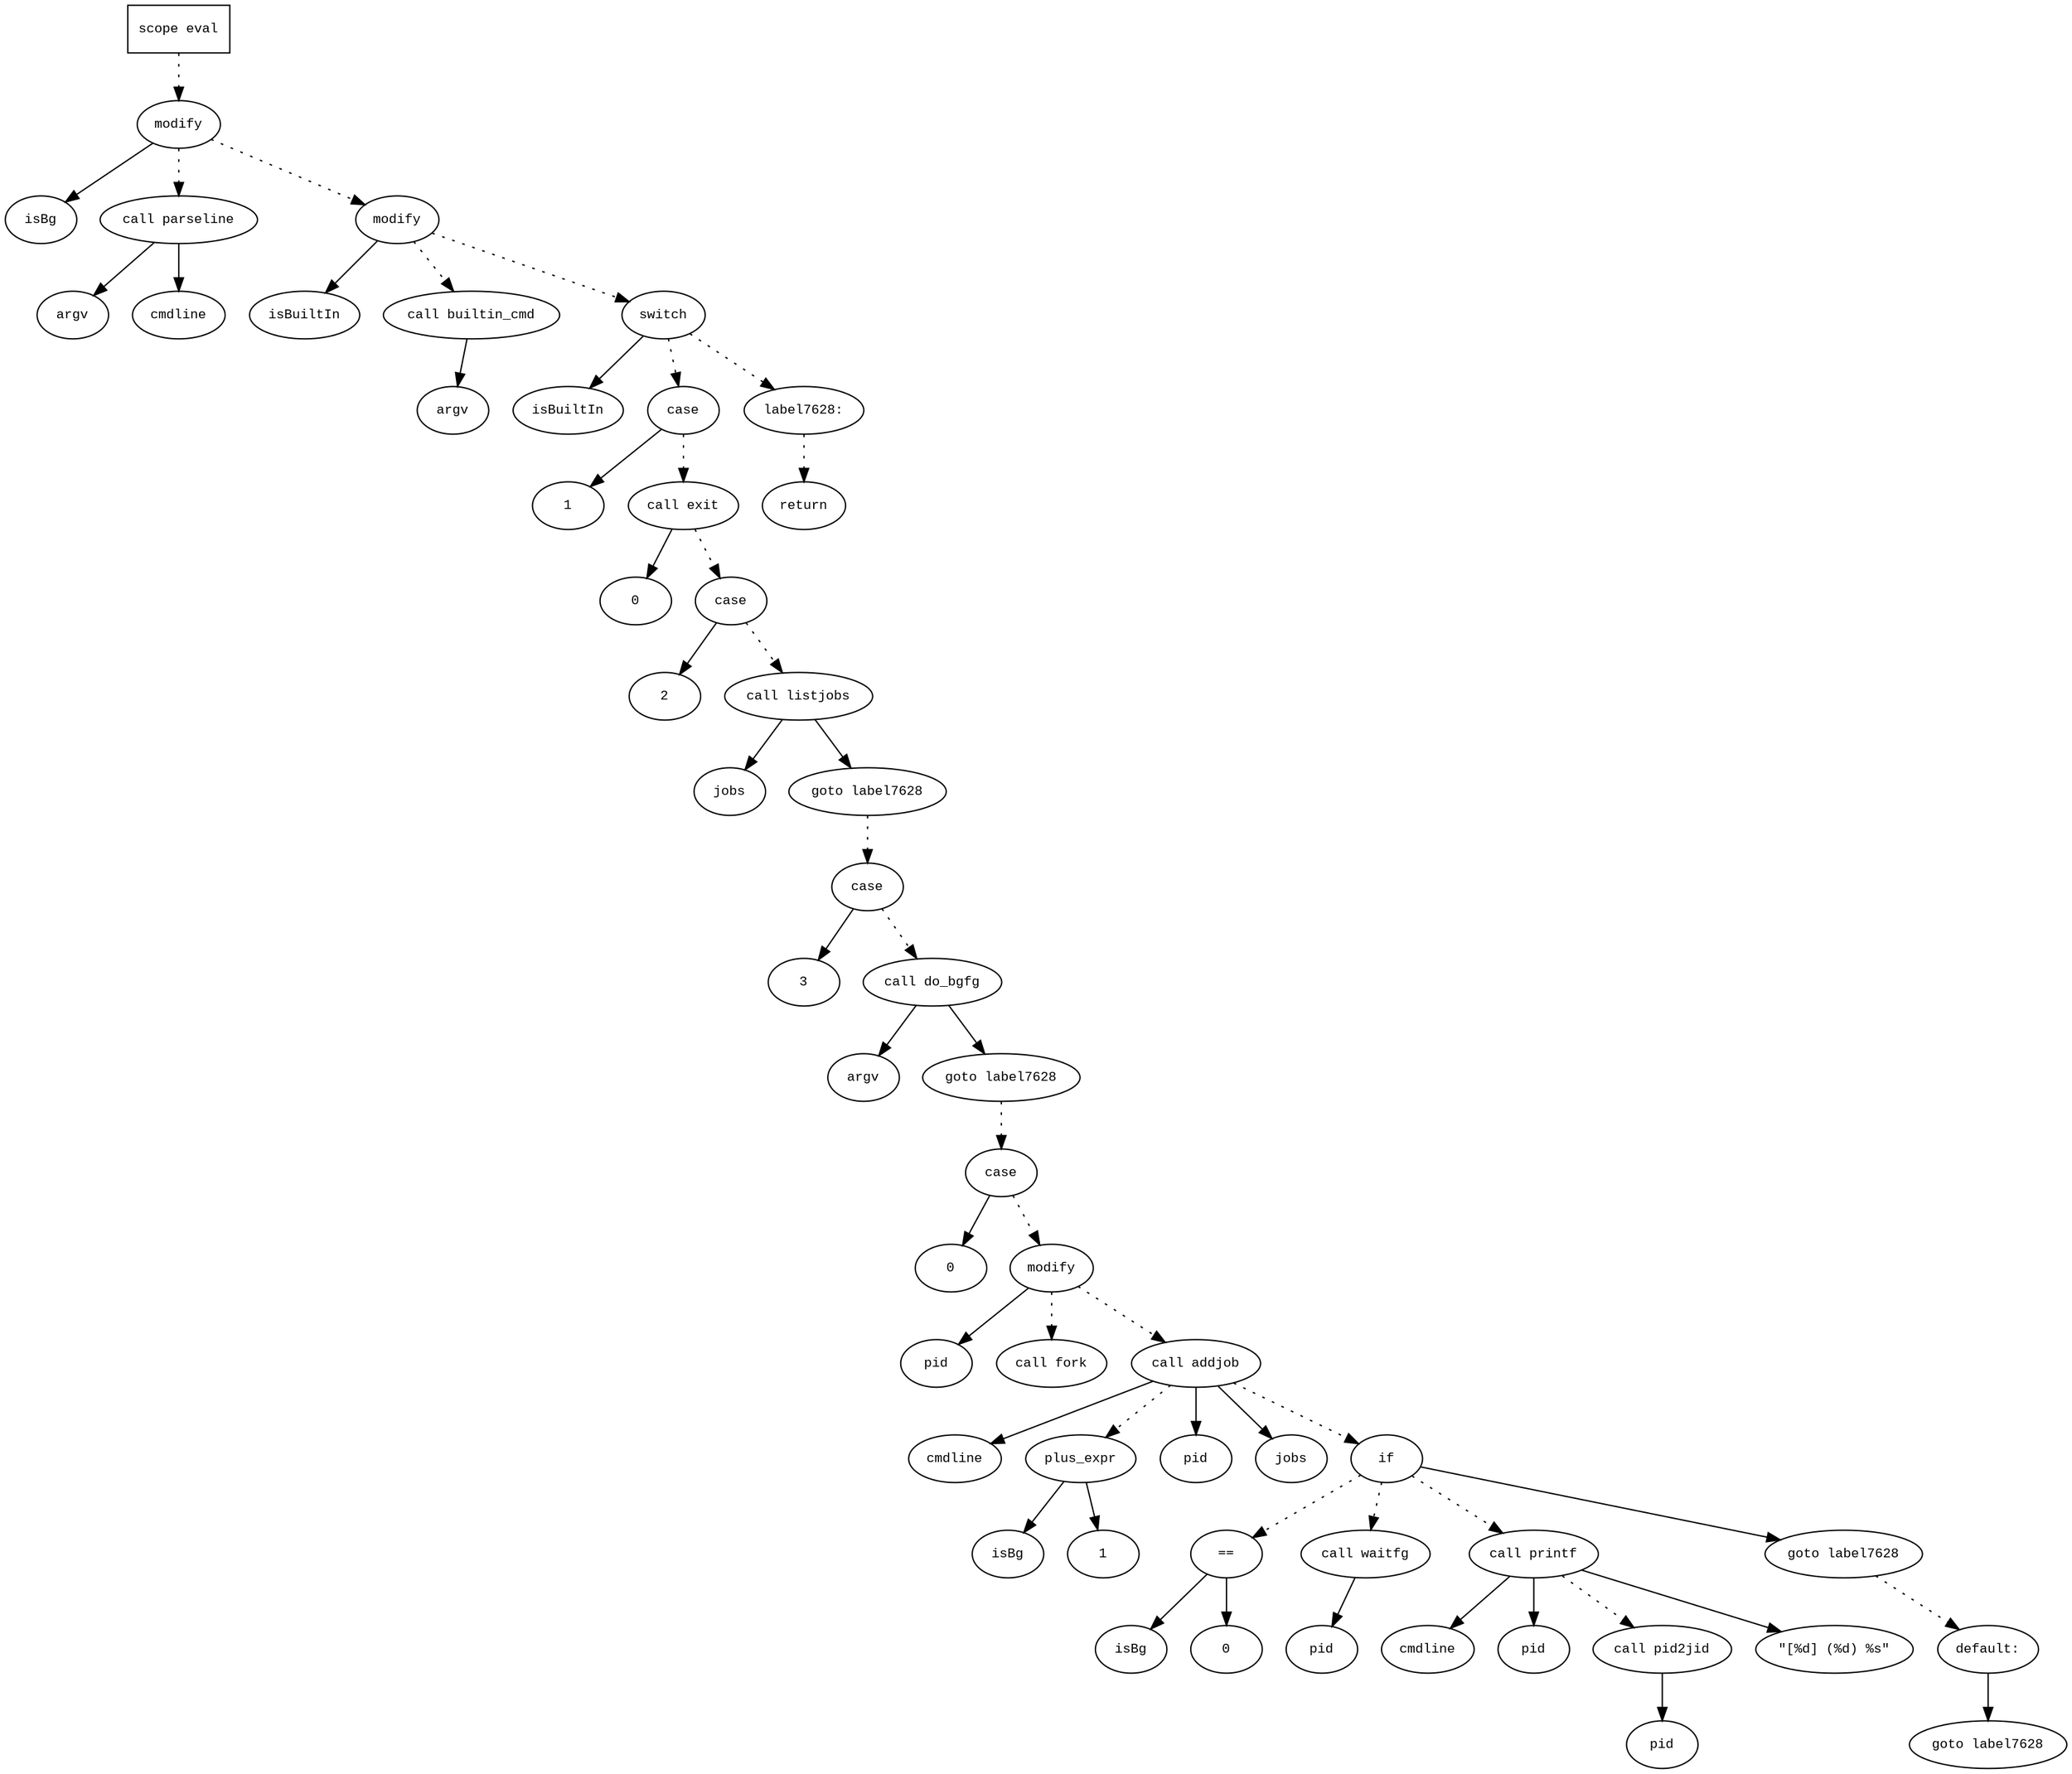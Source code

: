 digraph AST {
  graph [fontname="Times New Roman",fontsize=10];
  node  [fontname="Courier New",fontsize=10];
  edge  [fontname="Times New Roman",fontsize=10];

  node1 [label="scope eval",shape=box];
  node2 [label="modify",shape=ellipse];
  node3 [label="isBg",shape=ellipse];
  node2 -> node3;
  node4 [label="call parseline",shape=ellipse];
  node5 [label="argv",shape=ellipse];
  node4 -> node5;
  node6 [label="cmdline",shape=ellipse];
  node4 -> node6;
  node2 -> node4 [style=dotted];
  node1 -> node2 [style=dotted];
  node7 [label="modify",shape=ellipse];
  node8 [label="isBuiltIn",shape=ellipse];
  node7 -> node8;
  node9 [label="call builtin_cmd",shape=ellipse];
  node10 [label="argv",shape=ellipse];
  node9 -> node10;
  node7 -> node9 [style=dotted];
  node2 -> node7 [style=dotted];
  node11 [label="switch",shape=ellipse];
  node12 [label="isBuiltIn",shape=ellipse];
  node11 -> node12;
  node13 [label="case",shape=ellipse];
  node14 [label="1",shape=ellipse];
  node13 -> node14;
  node11 -> node13 [style=dotted];
  node15 [label="call exit",shape=ellipse];
  node16 [label="0",shape=ellipse];
  node15 -> node16;
  node13 -> node15 [style=dotted];
  node17 [label="case",shape=ellipse];
  node18 [label="2",shape=ellipse];
  node17 -> node18;
  node15 -> node17 [style=dotted];
  node19 [label="call listjobs",shape=ellipse];
  node20 [label="jobs",shape=ellipse];
  node19 -> node20;
  node17 -> node19 [style=dotted];
  node21 [label="goto label7628",shape=ellipse];
  node19 -> node21;
  node22 [label="case",shape=ellipse];
  node23 [label="3",shape=ellipse];
  node22 -> node23;
  node21 -> node22 [style=dotted];
  node24 [label="call do_bgfg",shape=ellipse];
  node25 [label="argv",shape=ellipse];
  node24 -> node25;
  node22 -> node24 [style=dotted];
  node26 [label="goto label7628",shape=ellipse];
  node24 -> node26;
  node27 [label="case",shape=ellipse];
  node28 [label="0",shape=ellipse];
  node27 -> node28;
  node26 -> node27 [style=dotted];
  node29 [label="modify",shape=ellipse];
  node30 [label="pid",shape=ellipse];
  node29 -> node30;
  node31 [label="call fork",shape=ellipse];
  node29 -> node31 [style=dotted];
  node27 -> node29 [style=dotted];
  node32 [label="call addjob",shape=ellipse];
  node33 [label="cmdline",shape=ellipse];
  node32 -> node33;
  node34 [label="plus_expr",shape=ellipse];
  node35 [label="isBg",shape=ellipse];
  node34 -> node35;
  node36 [label="1",shape=ellipse];
  node34 -> node36;
  node32 -> node34 [style=dotted];
  node37 [label="pid",shape=ellipse];
  node32 -> node37;
  node38 [label="jobs",shape=ellipse];
  node32 -> node38;
  node29 -> node32 [style=dotted];
  node39 [label="if",shape=ellipse];
  node32 -> node39 [style=dotted];
  node40 [label="==",shape=ellipse];
  node41 [label="isBg",shape=ellipse];
  node40 -> node41;
  node42 [label="0",shape=ellipse];
  node40 -> node42;
  node39 -> node40 [style=dotted];
  node43 [label="call waitfg",shape=ellipse];
  node44 [label="pid",shape=ellipse];
  node43 -> node44;
  node39 -> node43 [style=dotted];
  node45 [label="call printf",shape=ellipse];
  node46 [label="cmdline",shape=ellipse];
  node45 -> node46;
  node47 [label="pid",shape=ellipse];
  node45 -> node47;
  node48 [label="call pid2jid",shape=ellipse];
  node49 [label="pid",shape=ellipse];
  node48 -> node49;
  node45 -> node48 [style=dotted];
  node50 [label="\"[%d] (%d) %s\"",shape=ellipse];
  node45 -> node50;
  node39 -> node45 [style=dotted];
  node51 [label="goto label7628",shape=ellipse];
  node39 -> node51;
  node52 [label="default:",shape=ellipse];
  node51 -> node52 [style=dotted];
  node53 [label="goto label7628",shape=ellipse];
  node52 -> node53;
  node7 -> node11 [style=dotted];
  node54 [label="label7628:",shape=ellipse];
  node11 -> node54 [style=dotted];
  node55 [label="return",shape=ellipse];
  node54 -> node55 [style=dotted];
} 